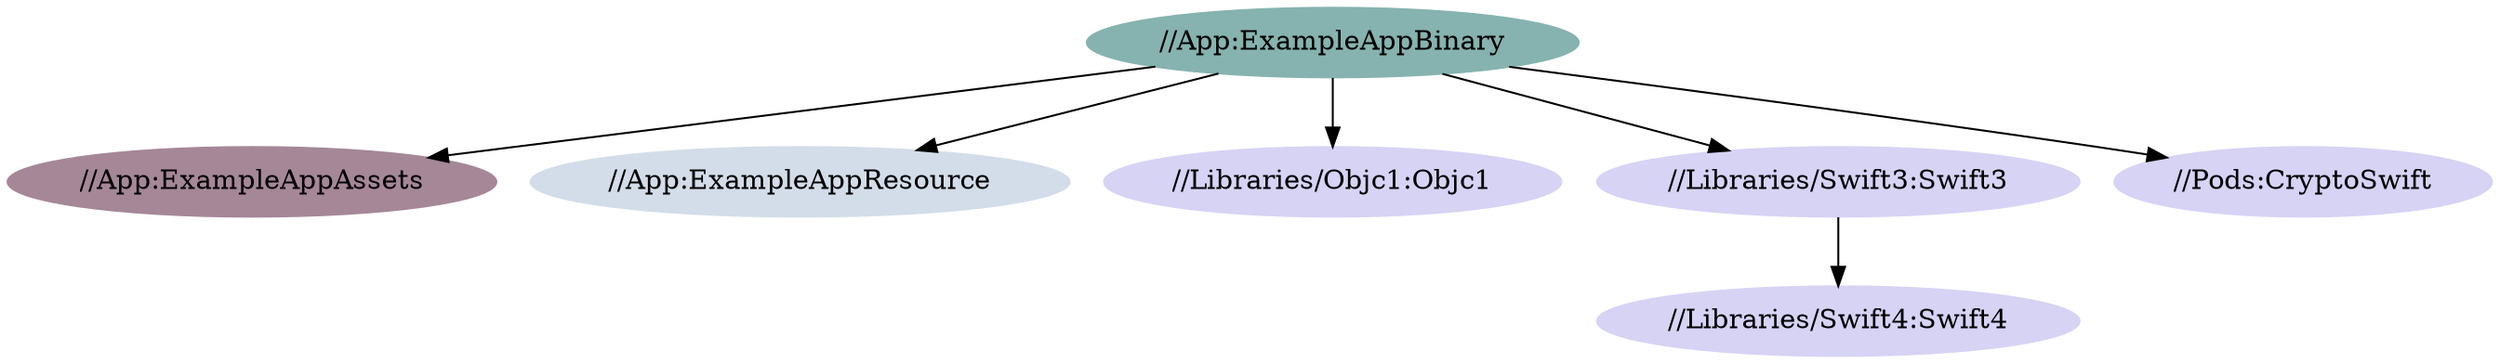 digraph result_graph {
  "//App:ExampleAppAssets" [style=filled,color="#A58798"];
  "//App:ExampleAppBinary" -> "//App:ExampleAppAssets";
  "//App:ExampleAppBinary" -> "//App:ExampleAppResource";
  "//App:ExampleAppBinary" -> "//Libraries/Objc1:Objc1";
  "//App:ExampleAppBinary" -> "//Libraries/Swift3:Swift3";
  "//App:ExampleAppBinary" -> "//Pods:CryptoSwift";
  "//App:ExampleAppBinary" [style=filled,color="#86B3AF"];
  "//App:ExampleAppResource" [style=filled,color="#D3DDE9"];
  "//Libraries/Objc1:Objc1" [style=filled,color="#D6D3F5"];
  "//Libraries/Swift3:Swift3" -> "//Libraries/Swift4:Swift4";
  "//Libraries/Swift3:Swift3" [style=filled,color="#D6D3F5"];
  "//Libraries/Swift4:Swift4" [style=filled,color="#D6D3F5"];
  "//Pods:CryptoSwift" [style=filled,color="#D6D3F5"];
}
